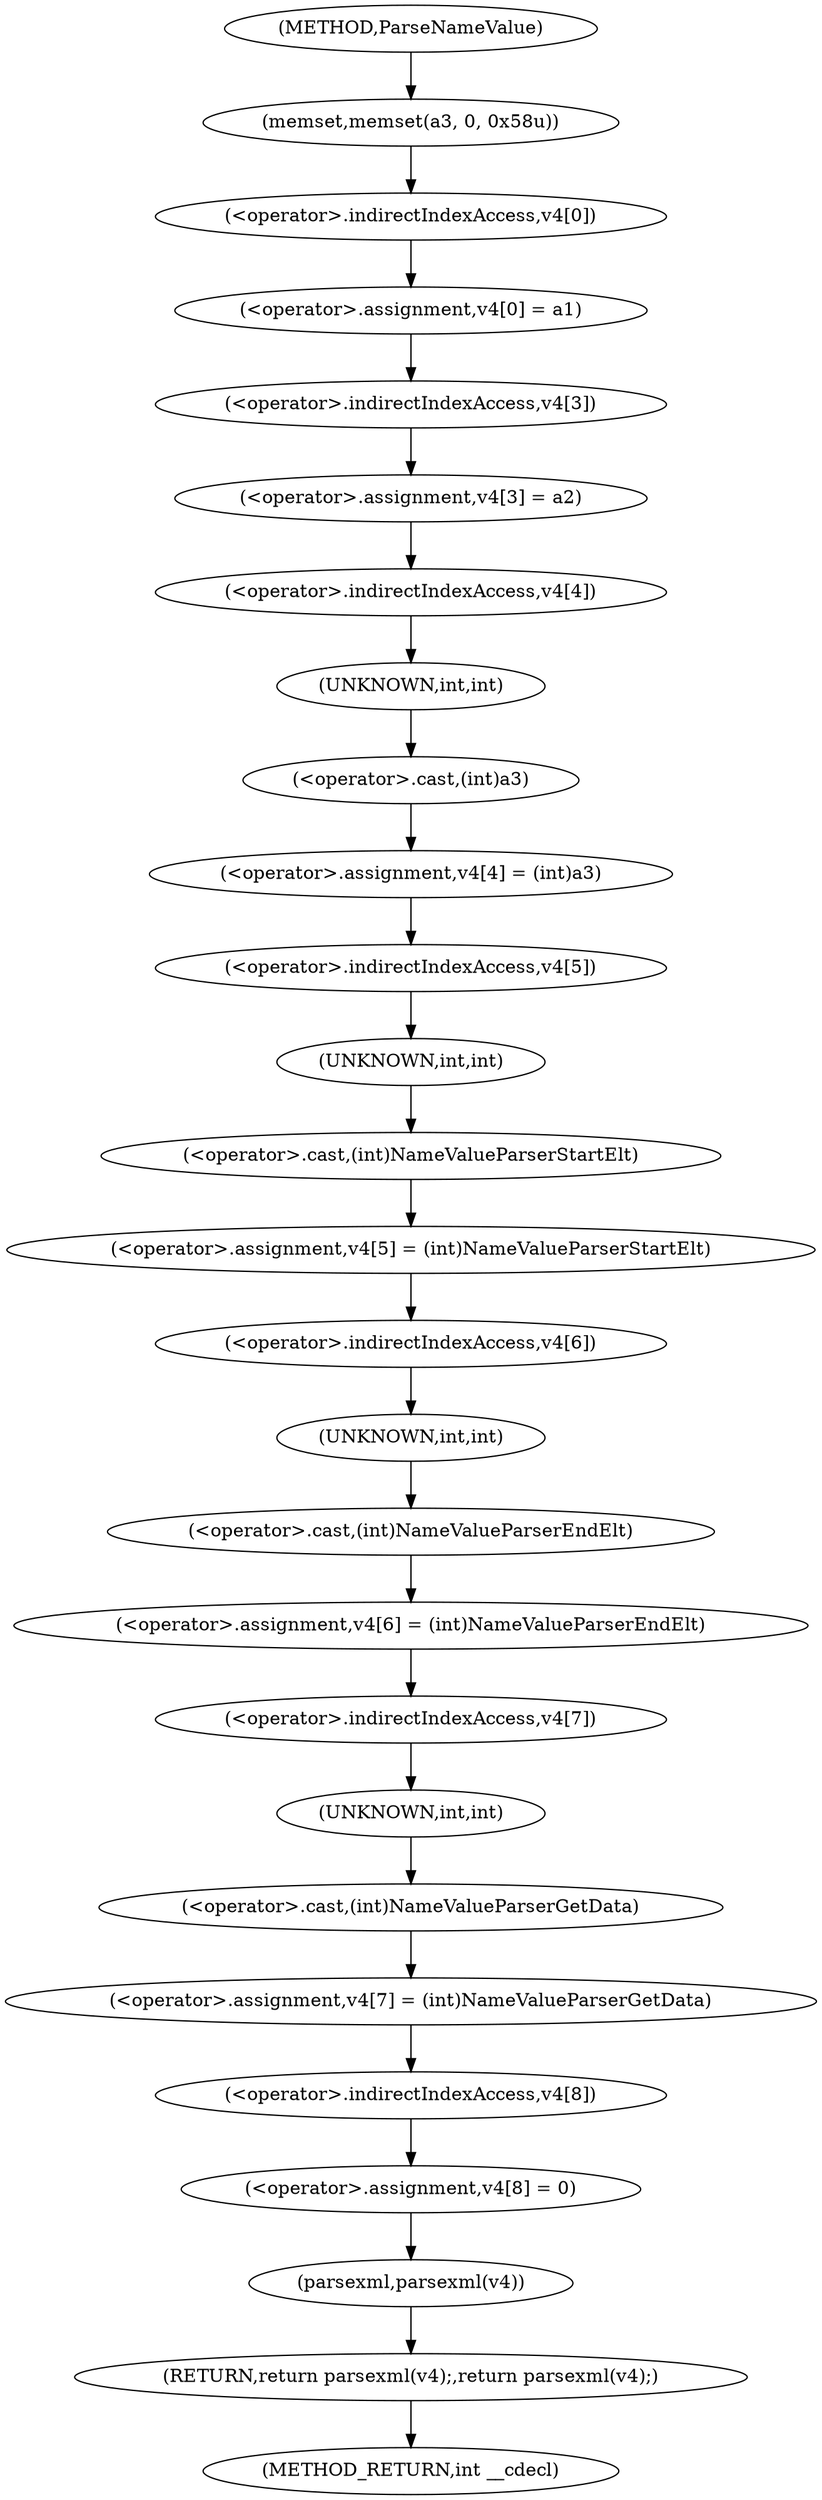digraph ParseNameValue {  
"1000108" [label = "(memset,memset(a3, 0, 0x58u))" ]
"1000112" [label = "(<operator>.assignment,v4[0] = a1)" ]
"1000113" [label = "(<operator>.indirectIndexAccess,v4[0])" ]
"1000117" [label = "(<operator>.assignment,v4[3] = a2)" ]
"1000118" [label = "(<operator>.indirectIndexAccess,v4[3])" ]
"1000122" [label = "(<operator>.assignment,v4[4] = (int)a3)" ]
"1000123" [label = "(<operator>.indirectIndexAccess,v4[4])" ]
"1000126" [label = "(<operator>.cast,(int)a3)" ]
"1000127" [label = "(UNKNOWN,int,int)" ]
"1000129" [label = "(<operator>.assignment,v4[5] = (int)NameValueParserStartElt)" ]
"1000130" [label = "(<operator>.indirectIndexAccess,v4[5])" ]
"1000133" [label = "(<operator>.cast,(int)NameValueParserStartElt)" ]
"1000134" [label = "(UNKNOWN,int,int)" ]
"1000136" [label = "(<operator>.assignment,v4[6] = (int)NameValueParserEndElt)" ]
"1000137" [label = "(<operator>.indirectIndexAccess,v4[6])" ]
"1000140" [label = "(<operator>.cast,(int)NameValueParserEndElt)" ]
"1000141" [label = "(UNKNOWN,int,int)" ]
"1000143" [label = "(<operator>.assignment,v4[7] = (int)NameValueParserGetData)" ]
"1000144" [label = "(<operator>.indirectIndexAccess,v4[7])" ]
"1000147" [label = "(<operator>.cast,(int)NameValueParserGetData)" ]
"1000148" [label = "(UNKNOWN,int,int)" ]
"1000150" [label = "(<operator>.assignment,v4[8] = 0)" ]
"1000151" [label = "(<operator>.indirectIndexAccess,v4[8])" ]
"1000155" [label = "(RETURN,return parsexml(v4);,return parsexml(v4);)" ]
"1000156" [label = "(parsexml,parsexml(v4))" ]
"1000102" [label = "(METHOD,ParseNameValue)" ]
"1000158" [label = "(METHOD_RETURN,int __cdecl)" ]
  "1000108" -> "1000113" 
  "1000112" -> "1000118" 
  "1000113" -> "1000112" 
  "1000117" -> "1000123" 
  "1000118" -> "1000117" 
  "1000122" -> "1000130" 
  "1000123" -> "1000127" 
  "1000126" -> "1000122" 
  "1000127" -> "1000126" 
  "1000129" -> "1000137" 
  "1000130" -> "1000134" 
  "1000133" -> "1000129" 
  "1000134" -> "1000133" 
  "1000136" -> "1000144" 
  "1000137" -> "1000141" 
  "1000140" -> "1000136" 
  "1000141" -> "1000140" 
  "1000143" -> "1000151" 
  "1000144" -> "1000148" 
  "1000147" -> "1000143" 
  "1000148" -> "1000147" 
  "1000150" -> "1000156" 
  "1000151" -> "1000150" 
  "1000155" -> "1000158" 
  "1000156" -> "1000155" 
  "1000102" -> "1000108" 
}
